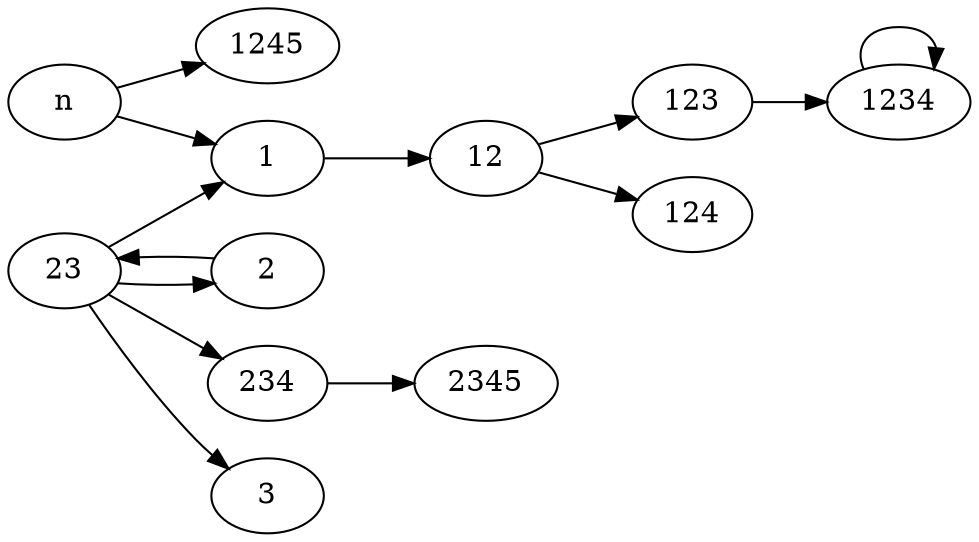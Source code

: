 	digraph {
		rankdir=LR;
		1 -> 12 -> 123 -> 1234 -> 1234n;
		12 -> 124n -> 1245n;
		2 -> 23 -> 234 -> 2345n;
		23 -> 1;
		23 -> 2;
		23 -> 3n;
		n -> 1;
	}
